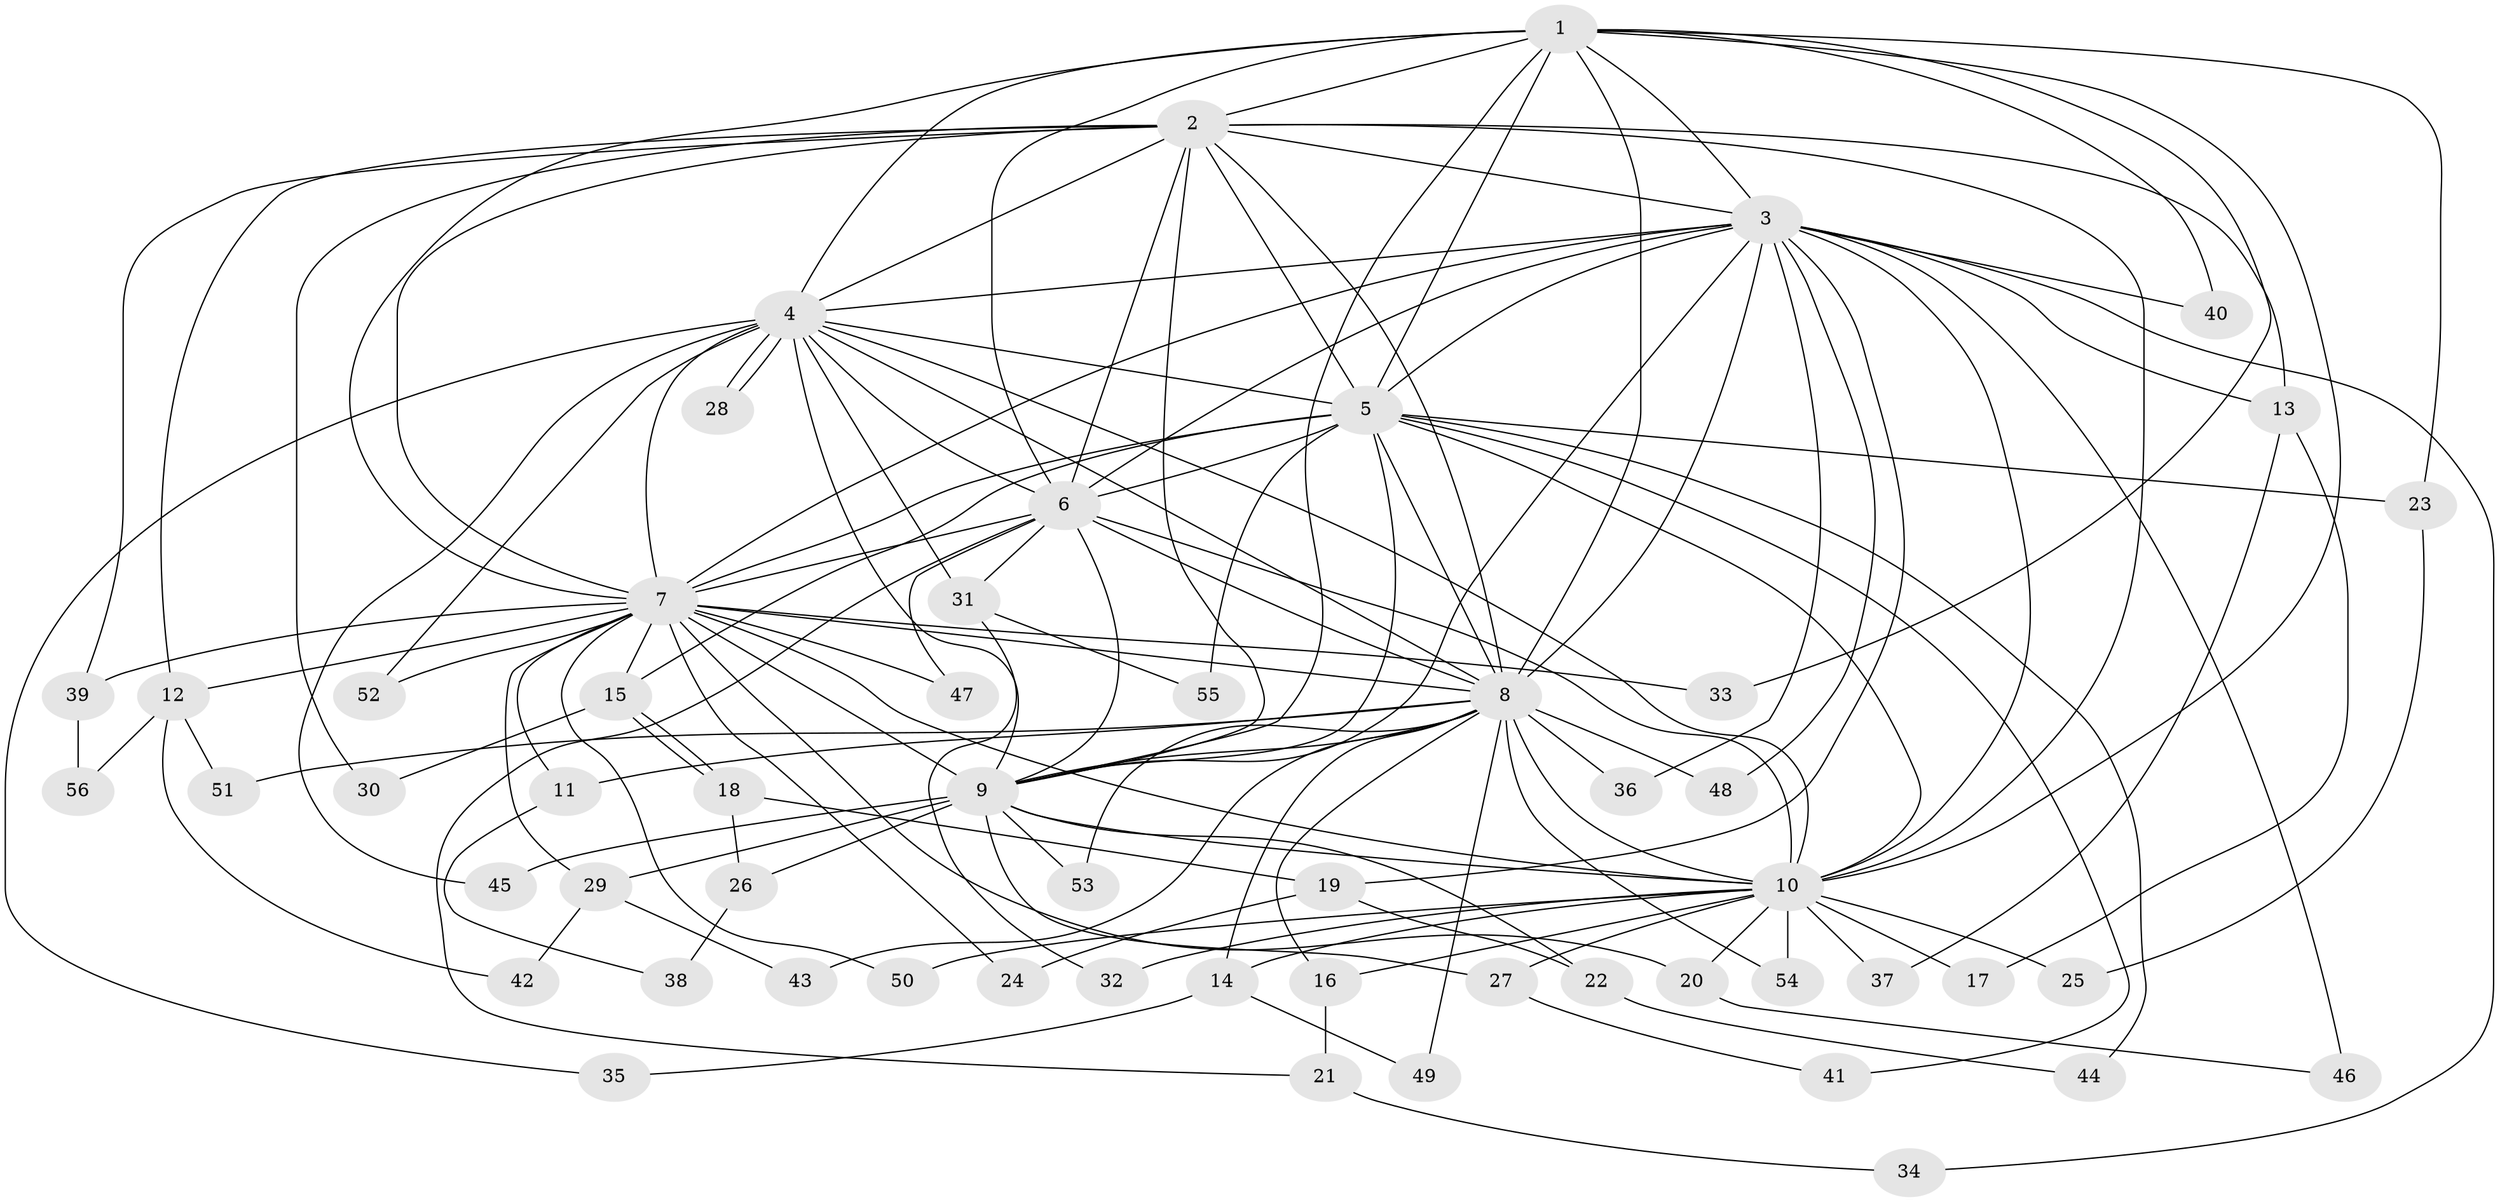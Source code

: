 // Generated by graph-tools (version 1.1) at 2025/01/03/09/25 03:01:27]
// undirected, 56 vertices, 137 edges
graph export_dot {
graph [start="1"]
  node [color=gray90,style=filled];
  1;
  2;
  3;
  4;
  5;
  6;
  7;
  8;
  9;
  10;
  11;
  12;
  13;
  14;
  15;
  16;
  17;
  18;
  19;
  20;
  21;
  22;
  23;
  24;
  25;
  26;
  27;
  28;
  29;
  30;
  31;
  32;
  33;
  34;
  35;
  36;
  37;
  38;
  39;
  40;
  41;
  42;
  43;
  44;
  45;
  46;
  47;
  48;
  49;
  50;
  51;
  52;
  53;
  54;
  55;
  56;
  1 -- 2;
  1 -- 3;
  1 -- 4;
  1 -- 5;
  1 -- 6;
  1 -- 7;
  1 -- 8;
  1 -- 9;
  1 -- 10;
  1 -- 23;
  1 -- 33;
  1 -- 40;
  2 -- 3;
  2 -- 4;
  2 -- 5;
  2 -- 6;
  2 -- 7;
  2 -- 8;
  2 -- 9;
  2 -- 10;
  2 -- 12;
  2 -- 13;
  2 -- 30;
  2 -- 39;
  3 -- 4;
  3 -- 5;
  3 -- 6;
  3 -- 7;
  3 -- 8;
  3 -- 9;
  3 -- 10;
  3 -- 13;
  3 -- 19;
  3 -- 34;
  3 -- 36;
  3 -- 40;
  3 -- 46;
  3 -- 48;
  4 -- 5;
  4 -- 6;
  4 -- 7;
  4 -- 8;
  4 -- 9;
  4 -- 10;
  4 -- 28;
  4 -- 28;
  4 -- 31;
  4 -- 35;
  4 -- 45;
  4 -- 52;
  5 -- 6;
  5 -- 7;
  5 -- 8;
  5 -- 9;
  5 -- 10;
  5 -- 15;
  5 -- 23;
  5 -- 41;
  5 -- 44;
  5 -- 55;
  6 -- 7;
  6 -- 8;
  6 -- 9;
  6 -- 10;
  6 -- 21;
  6 -- 31;
  6 -- 47;
  7 -- 8;
  7 -- 9;
  7 -- 10;
  7 -- 11;
  7 -- 12;
  7 -- 15;
  7 -- 20;
  7 -- 24;
  7 -- 29;
  7 -- 33;
  7 -- 39;
  7 -- 47;
  7 -- 50;
  7 -- 52;
  8 -- 9;
  8 -- 10;
  8 -- 11;
  8 -- 14;
  8 -- 16;
  8 -- 36;
  8 -- 43;
  8 -- 48;
  8 -- 49;
  8 -- 51;
  8 -- 53;
  8 -- 54;
  9 -- 10;
  9 -- 22;
  9 -- 26;
  9 -- 27;
  9 -- 29;
  9 -- 45;
  9 -- 53;
  10 -- 14;
  10 -- 16;
  10 -- 17;
  10 -- 20;
  10 -- 25;
  10 -- 27;
  10 -- 32;
  10 -- 37;
  10 -- 50;
  10 -- 54;
  11 -- 38;
  12 -- 42;
  12 -- 51;
  12 -- 56;
  13 -- 17;
  13 -- 37;
  14 -- 35;
  14 -- 49;
  15 -- 18;
  15 -- 18;
  15 -- 30;
  16 -- 21;
  18 -- 19;
  18 -- 26;
  19 -- 22;
  19 -- 24;
  20 -- 46;
  21 -- 34;
  22 -- 44;
  23 -- 25;
  26 -- 38;
  27 -- 41;
  29 -- 42;
  29 -- 43;
  31 -- 32;
  31 -- 55;
  39 -- 56;
}
